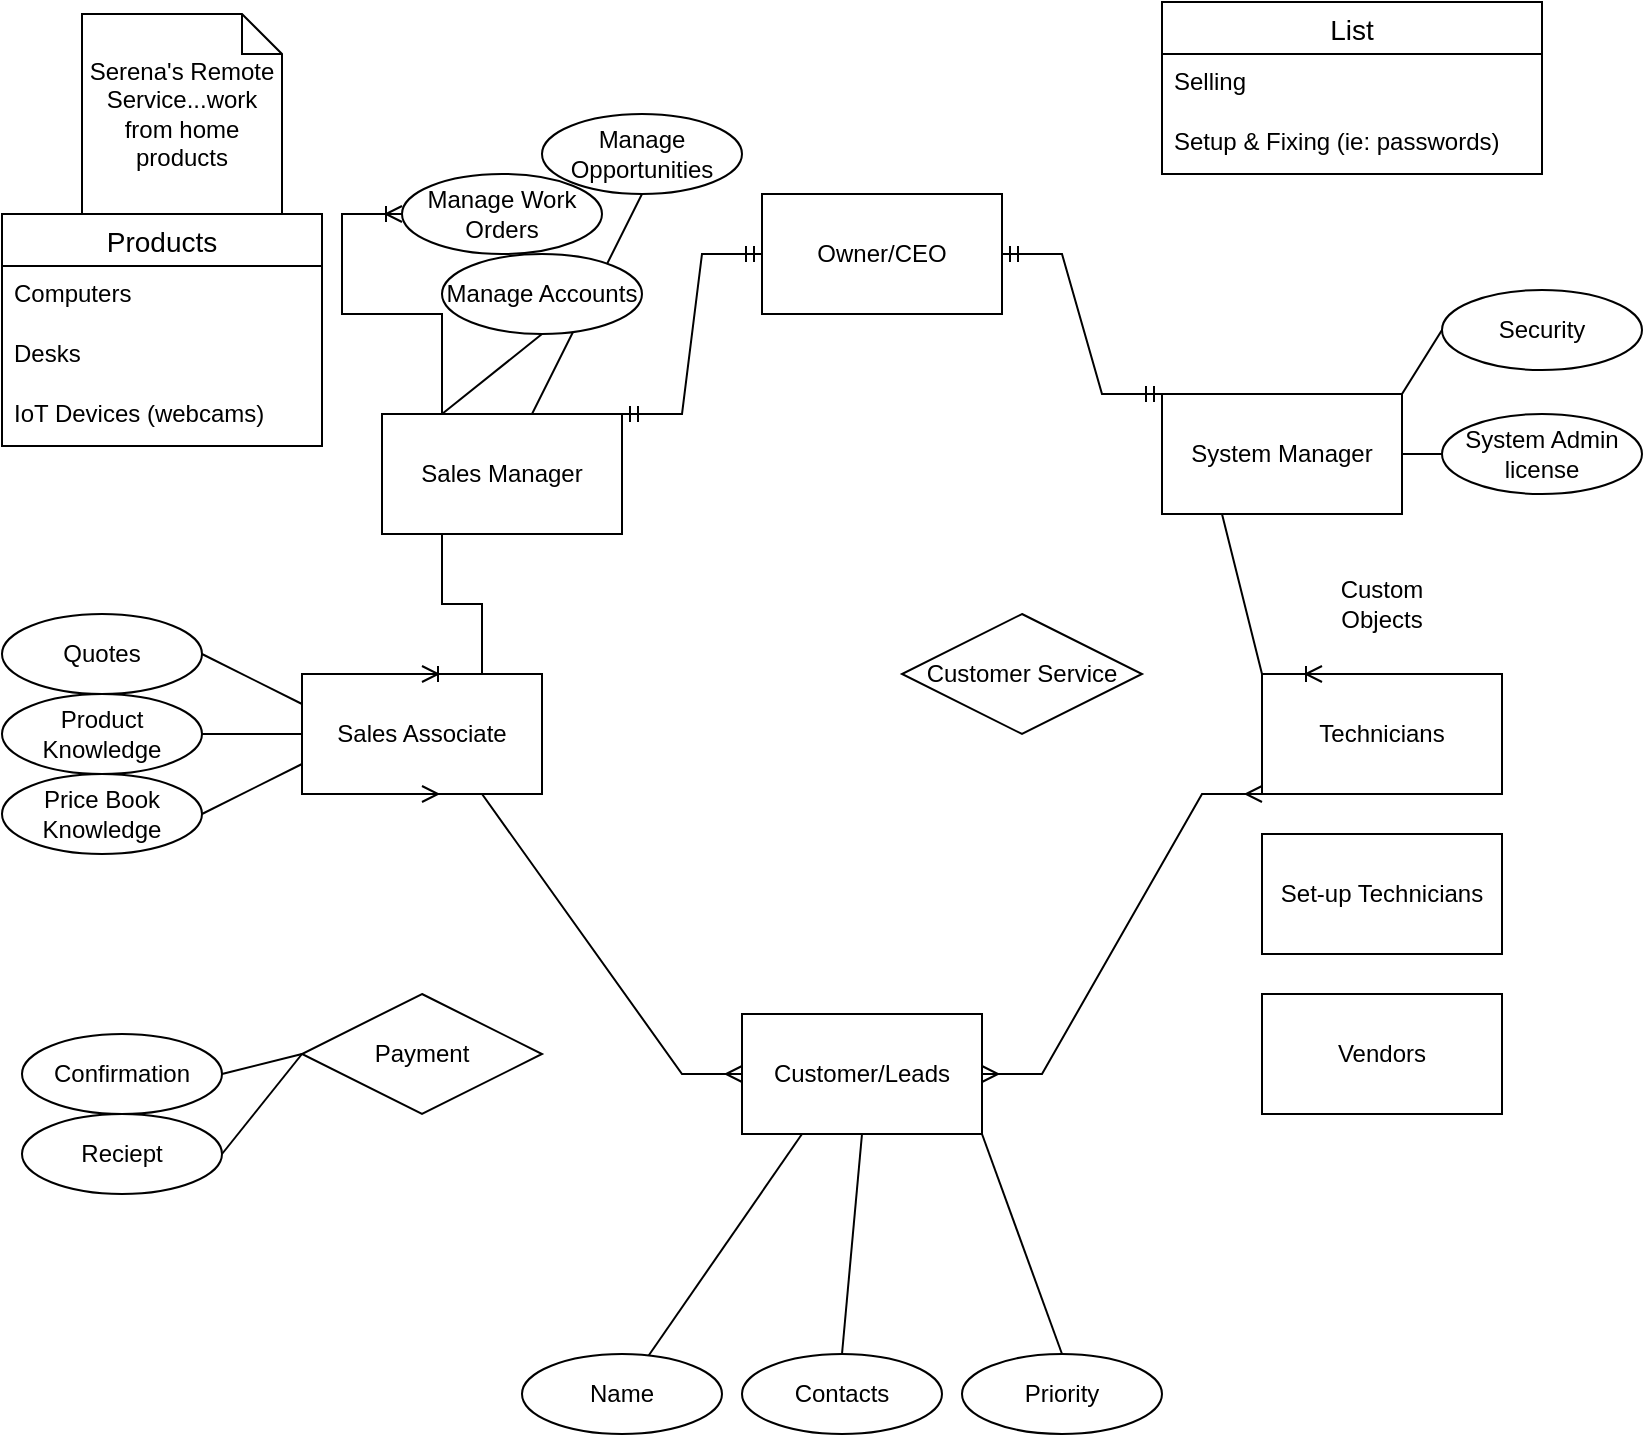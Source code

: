 <mxfile version="17.2.5" type="device"><diagram id="J9T52BqGo3mRkicX03Ux" name="Page-1"><mxGraphModel dx="836" dy="1555" grid="1" gridSize="10" guides="1" tooltips="1" connect="1" arrows="1" fold="1" page="1" pageScale="1" pageWidth="850" pageHeight="1100" math="0" shadow="0"><root><mxCell id="0"/><mxCell id="1" parent="0"/><mxCell id="nP3y8-7MF2HjquvTKuKB-5" value="Payment" style="shape=rhombus;perimeter=rhombusPerimeter;whiteSpace=wrap;html=1;align=center;" vertex="1" parent="1"><mxGeometry x="160" y="-260" width="120" height="60" as="geometry"/></mxCell><mxCell id="nP3y8-7MF2HjquvTKuKB-8" value="List" style="swimlane;fontStyle=0;childLayout=stackLayout;horizontal=1;startSize=26;horizontalStack=0;resizeParent=1;resizeParentMax=0;resizeLast=0;collapsible=1;marginBottom=0;align=center;fontSize=14;" vertex="1" parent="1"><mxGeometry x="590" y="-756" width="190" height="86" as="geometry"/></mxCell><mxCell id="nP3y8-7MF2HjquvTKuKB-9" value="Selling" style="text;strokeColor=none;fillColor=none;spacingLeft=4;spacingRight=4;overflow=hidden;rotatable=0;points=[[0,0.5],[1,0.5]];portConstraint=eastwest;fontSize=12;" vertex="1" parent="nP3y8-7MF2HjquvTKuKB-8"><mxGeometry y="26" width="190" height="30" as="geometry"/></mxCell><mxCell id="nP3y8-7MF2HjquvTKuKB-10" value="Setup &amp; Fixing (ie: passwords)" style="text;strokeColor=none;fillColor=none;spacingLeft=4;spacingRight=4;overflow=hidden;rotatable=0;points=[[0,0.5],[1,0.5]];portConstraint=eastwest;fontSize=12;" vertex="1" parent="nP3y8-7MF2HjquvTKuKB-8"><mxGeometry y="56" width="190" height="30" as="geometry"/></mxCell><mxCell id="nP3y8-7MF2HjquvTKuKB-14" value="Serena's Remote Service...work from home products" style="shape=note;size=20;whiteSpace=wrap;html=1;" vertex="1" parent="1"><mxGeometry x="50" y="-750" width="100" height="100" as="geometry"/></mxCell><mxCell id="nP3y8-7MF2HjquvTKuKB-19" value="Customer/Leads" style="rounded=0;whiteSpace=wrap;html=1;" vertex="1" parent="1"><mxGeometry x="380" y="-250" width="120" height="60" as="geometry"/></mxCell><mxCell id="nP3y8-7MF2HjquvTKuKB-22" value="System Manager" style="rounded=0;whiteSpace=wrap;html=1;" vertex="1" parent="1"><mxGeometry x="590" y="-560" width="120" height="60" as="geometry"/></mxCell><mxCell id="nP3y8-7MF2HjquvTKuKB-23" value="Technicians" style="rounded=0;whiteSpace=wrap;html=1;" vertex="1" parent="1"><mxGeometry x="640" y="-420" width="120" height="60" as="geometry"/></mxCell><mxCell id="nP3y8-7MF2HjquvTKuKB-25" value="" style="edgeStyle=entityRelationEdgeStyle;fontSize=12;html=1;endArrow=ERoneToMany;rounded=0;exitX=0;exitY=1;exitDx=0;exitDy=0;entryX=0.25;entryY=0;entryDx=0;entryDy=0;" edge="1" parent="1" source="nP3y8-7MF2HjquvTKuKB-22" target="nP3y8-7MF2HjquvTKuKB-23"><mxGeometry width="100" height="100" relative="1" as="geometry"><mxPoint x="460" y="-250" as="sourcePoint"/><mxPoint x="560" y="-350" as="targetPoint"/></mxGeometry></mxCell><mxCell id="nP3y8-7MF2HjquvTKuKB-29" value="Name" style="ellipse;whiteSpace=wrap;html=1;align=center;" vertex="1" parent="1"><mxGeometry x="270" y="-80" width="100" height="40" as="geometry"/></mxCell><mxCell id="nP3y8-7MF2HjquvTKuKB-30" value="Contacts" style="ellipse;whiteSpace=wrap;html=1;align=center;" vertex="1" parent="1"><mxGeometry x="380" y="-80" width="100" height="40" as="geometry"/></mxCell><mxCell id="nP3y8-7MF2HjquvTKuKB-31" value="Priority" style="ellipse;whiteSpace=wrap;html=1;align=center;" vertex="1" parent="1"><mxGeometry x="490" y="-80" width="100" height="40" as="geometry"/></mxCell><mxCell id="nP3y8-7MF2HjquvTKuKB-32" value="" style="endArrow=none;html=1;rounded=0;entryX=0.25;entryY=1;entryDx=0;entryDy=0;" edge="1" parent="1" source="nP3y8-7MF2HjquvTKuKB-29" target="nP3y8-7MF2HjquvTKuKB-19"><mxGeometry relative="1" as="geometry"><mxPoint x="280" y="-200" as="sourcePoint"/><mxPoint x="440" y="-200" as="targetPoint"/></mxGeometry></mxCell><mxCell id="nP3y8-7MF2HjquvTKuKB-33" value="" style="endArrow=none;html=1;rounded=0;entryX=0.5;entryY=1;entryDx=0;entryDy=0;exitX=0.5;exitY=0;exitDx=0;exitDy=0;" edge="1" parent="1" source="nP3y8-7MF2HjquvTKuKB-30" target="nP3y8-7MF2HjquvTKuKB-19"><mxGeometry relative="1" as="geometry"><mxPoint x="280" y="-200" as="sourcePoint"/><mxPoint x="440" y="-200" as="targetPoint"/></mxGeometry></mxCell><mxCell id="nP3y8-7MF2HjquvTKuKB-35" value="" style="endArrow=none;html=1;rounded=0;entryX=1;entryY=1;entryDx=0;entryDy=0;exitX=0.5;exitY=0;exitDx=0;exitDy=0;" edge="1" parent="1" source="nP3y8-7MF2HjquvTKuKB-31" target="nP3y8-7MF2HjquvTKuKB-19"><mxGeometry relative="1" as="geometry"><mxPoint x="280" y="-200" as="sourcePoint"/><mxPoint x="440" y="-200" as="targetPoint"/></mxGeometry></mxCell><mxCell id="nP3y8-7MF2HjquvTKuKB-37" value="System Admin license" style="ellipse;whiteSpace=wrap;html=1;align=center;" vertex="1" parent="1"><mxGeometry x="730" y="-550" width="100" height="40" as="geometry"/></mxCell><mxCell id="nP3y8-7MF2HjquvTKuKB-40" value="Sales Associate" style="rounded=0;whiteSpace=wrap;html=1;" vertex="1" parent="1"><mxGeometry x="160" y="-420" width="120" height="60" as="geometry"/></mxCell><mxCell id="nP3y8-7MF2HjquvTKuKB-41" value="Sales Manager" style="rounded=0;whiteSpace=wrap;html=1;" vertex="1" parent="1"><mxGeometry x="200" y="-550" width="120" height="60" as="geometry"/></mxCell><mxCell id="nP3y8-7MF2HjquvTKuKB-42" value="Owner/CEO" style="rounded=0;whiteSpace=wrap;html=1;" vertex="1" parent="1"><mxGeometry x="390" y="-660" width="120" height="60" as="geometry"/></mxCell><mxCell id="nP3y8-7MF2HjquvTKuKB-43" value="Customer Service" style="shape=rhombus;perimeter=rhombusPerimeter;whiteSpace=wrap;html=1;align=center;" vertex="1" parent="1"><mxGeometry x="460" y="-450" width="120" height="60" as="geometry"/></mxCell><mxCell id="nP3y8-7MF2HjquvTKuKB-44" value="Reciept" style="ellipse;whiteSpace=wrap;html=1;align=center;" vertex="1" parent="1"><mxGeometry x="20" y="-200" width="100" height="40" as="geometry"/></mxCell><mxCell id="nP3y8-7MF2HjquvTKuKB-45" value="Confirmation" style="ellipse;whiteSpace=wrap;html=1;align=center;" vertex="1" parent="1"><mxGeometry x="20" y="-240" width="100" height="40" as="geometry"/></mxCell><mxCell id="nP3y8-7MF2HjquvTKuKB-46" value="" style="endArrow=none;html=1;rounded=0;exitX=1;exitY=0.5;exitDx=0;exitDy=0;entryX=0;entryY=0.5;entryDx=0;entryDy=0;" edge="1" parent="1" source="nP3y8-7MF2HjquvTKuKB-45" target="nP3y8-7MF2HjquvTKuKB-5"><mxGeometry relative="1" as="geometry"><mxPoint x="310" y="-250" as="sourcePoint"/><mxPoint x="470" y="-250" as="targetPoint"/></mxGeometry></mxCell><mxCell id="nP3y8-7MF2HjquvTKuKB-47" value="" style="endArrow=none;html=1;rounded=0;exitX=1;exitY=0.5;exitDx=0;exitDy=0;entryX=0;entryY=0.5;entryDx=0;entryDy=0;" edge="1" parent="1" source="nP3y8-7MF2HjquvTKuKB-44" target="nP3y8-7MF2HjquvTKuKB-5"><mxGeometry relative="1" as="geometry"><mxPoint x="310" y="-250" as="sourcePoint"/><mxPoint x="470" y="-250" as="targetPoint"/><Array as="points"/></mxGeometry></mxCell><mxCell id="nP3y8-7MF2HjquvTKuKB-49" value="" style="edgeStyle=entityRelationEdgeStyle;fontSize=12;html=1;endArrow=ERmandOne;startArrow=ERmandOne;rounded=0;entryX=0;entryY=0.5;entryDx=0;entryDy=0;exitX=1;exitY=0;exitDx=0;exitDy=0;" edge="1" parent="1" source="nP3y8-7MF2HjquvTKuKB-41" target="nP3y8-7MF2HjquvTKuKB-42"><mxGeometry width="100" height="100" relative="1" as="geometry"><mxPoint x="290" y="-410" as="sourcePoint"/><mxPoint x="390" y="-510" as="targetPoint"/></mxGeometry></mxCell><mxCell id="nP3y8-7MF2HjquvTKuKB-50" value="" style="edgeStyle=entityRelationEdgeStyle;fontSize=12;html=1;endArrow=ERmandOne;startArrow=ERmandOne;rounded=0;entryX=1;entryY=0.5;entryDx=0;entryDy=0;exitX=0;exitY=0;exitDx=0;exitDy=0;" edge="1" parent="1" source="nP3y8-7MF2HjquvTKuKB-22" target="nP3y8-7MF2HjquvTKuKB-42"><mxGeometry width="100" height="100" relative="1" as="geometry"><mxPoint x="290" y="-410" as="sourcePoint"/><mxPoint x="390" y="-510" as="targetPoint"/></mxGeometry></mxCell><mxCell id="nP3y8-7MF2HjquvTKuKB-51" value="" style="edgeStyle=entityRelationEdgeStyle;fontSize=12;html=1;endArrow=ERoneToMany;rounded=0;exitX=0.5;exitY=1;exitDx=0;exitDy=0;entryX=0.5;entryY=0;entryDx=0;entryDy=0;" edge="1" parent="1" source="nP3y8-7MF2HjquvTKuKB-41" target="nP3y8-7MF2HjquvTKuKB-40"><mxGeometry width="100" height="100" relative="1" as="geometry"><mxPoint x="290" y="-410" as="sourcePoint"/><mxPoint x="380" y="-420" as="targetPoint"/></mxGeometry></mxCell><mxCell id="nP3y8-7MF2HjquvTKuKB-53" value="" style="edgeStyle=entityRelationEdgeStyle;fontSize=12;html=1;endArrow=ERmany;startArrow=ERmany;rounded=0;entryX=0;entryY=1;entryDx=0;entryDy=0;exitX=1;exitY=0.5;exitDx=0;exitDy=0;" edge="1" parent="1" source="nP3y8-7MF2HjquvTKuKB-19" target="nP3y8-7MF2HjquvTKuKB-23"><mxGeometry width="100" height="100" relative="1" as="geometry"><mxPoint x="290" y="-280" as="sourcePoint"/><mxPoint x="390" y="-380" as="targetPoint"/></mxGeometry></mxCell><mxCell id="nP3y8-7MF2HjquvTKuKB-54" value="" style="edgeStyle=entityRelationEdgeStyle;fontSize=12;html=1;endArrow=ERmany;startArrow=ERmany;rounded=0;entryX=0;entryY=0.5;entryDx=0;entryDy=0;exitX=0.5;exitY=1;exitDx=0;exitDy=0;" edge="1" parent="1" source="nP3y8-7MF2HjquvTKuKB-40" target="nP3y8-7MF2HjquvTKuKB-19"><mxGeometry width="100" height="100" relative="1" as="geometry"><mxPoint x="530" y="-210" as="sourcePoint"/><mxPoint x="650" y="-350" as="targetPoint"/></mxGeometry></mxCell><mxCell id="nP3y8-7MF2HjquvTKuKB-55" value="" style="endArrow=none;html=1;rounded=0;entryX=0;entryY=0.5;entryDx=0;entryDy=0;exitX=1;exitY=0.5;exitDx=0;exitDy=0;" edge="1" parent="1" source="nP3y8-7MF2HjquvTKuKB-22" target="nP3y8-7MF2HjquvTKuKB-37"><mxGeometry relative="1" as="geometry"><mxPoint x="510" y="-460" as="sourcePoint"/><mxPoint x="670" y="-460" as="targetPoint"/></mxGeometry></mxCell><mxCell id="nP3y8-7MF2HjquvTKuKB-56" value="Products" style="swimlane;fontStyle=0;childLayout=stackLayout;horizontal=1;startSize=26;horizontalStack=0;resizeParent=1;resizeParentMax=0;resizeLast=0;collapsible=1;marginBottom=0;align=center;fontSize=14;" vertex="1" parent="1"><mxGeometry x="10" y="-650" width="160" height="116" as="geometry"/></mxCell><mxCell id="nP3y8-7MF2HjquvTKuKB-57" value="Computers" style="text;strokeColor=none;fillColor=none;spacingLeft=4;spacingRight=4;overflow=hidden;rotatable=0;points=[[0,0.5],[1,0.5]];portConstraint=eastwest;fontSize=12;" vertex="1" parent="nP3y8-7MF2HjquvTKuKB-56"><mxGeometry y="26" width="160" height="30" as="geometry"/></mxCell><mxCell id="nP3y8-7MF2HjquvTKuKB-58" value="Desks" style="text;strokeColor=none;fillColor=none;spacingLeft=4;spacingRight=4;overflow=hidden;rotatable=0;points=[[0,0.5],[1,0.5]];portConstraint=eastwest;fontSize=12;" vertex="1" parent="nP3y8-7MF2HjquvTKuKB-56"><mxGeometry y="56" width="160" height="30" as="geometry"/></mxCell><mxCell id="nP3y8-7MF2HjquvTKuKB-59" value="IoT Devices (webcams)" style="text;strokeColor=none;fillColor=none;spacingLeft=4;spacingRight=4;overflow=hidden;rotatable=0;points=[[0,0.5],[1,0.5]];portConstraint=eastwest;fontSize=12;" vertex="1" parent="nP3y8-7MF2HjquvTKuKB-56"><mxGeometry y="86" width="160" height="30" as="geometry"/></mxCell><mxCell id="nP3y8-7MF2HjquvTKuKB-60" value="Quotes" style="ellipse;whiteSpace=wrap;html=1;align=center;" vertex="1" parent="1"><mxGeometry x="10" y="-450" width="100" height="40" as="geometry"/></mxCell><mxCell id="nP3y8-7MF2HjquvTKuKB-61" value="" style="endArrow=none;html=1;rounded=0;entryX=0;entryY=0.25;entryDx=0;entryDy=0;exitX=1;exitY=0.5;exitDx=0;exitDy=0;" edge="1" parent="1" source="nP3y8-7MF2HjquvTKuKB-60" target="nP3y8-7MF2HjquvTKuKB-40"><mxGeometry relative="1" as="geometry"><mxPoint x="280" y="-500" as="sourcePoint"/><mxPoint x="440" y="-500" as="targetPoint"/></mxGeometry></mxCell><mxCell id="nP3y8-7MF2HjquvTKuKB-62" value="Product Knowledge" style="ellipse;whiteSpace=wrap;html=1;align=center;" vertex="1" parent="1"><mxGeometry x="10" y="-410" width="100" height="40" as="geometry"/></mxCell><mxCell id="nP3y8-7MF2HjquvTKuKB-63" value="" style="endArrow=none;html=1;rounded=0;exitX=1;exitY=0.5;exitDx=0;exitDy=0;entryX=0;entryY=0.5;entryDx=0;entryDy=0;" edge="1" parent="1" source="nP3y8-7MF2HjquvTKuKB-62" target="nP3y8-7MF2HjquvTKuKB-40"><mxGeometry relative="1" as="geometry"><mxPoint x="330" y="-410" as="sourcePoint"/><mxPoint x="490" y="-410" as="targetPoint"/></mxGeometry></mxCell><mxCell id="nP3y8-7MF2HjquvTKuKB-64" value="Price Book Knowledge" style="ellipse;whiteSpace=wrap;html=1;align=center;" vertex="1" parent="1"><mxGeometry x="10" y="-370" width="100" height="40" as="geometry"/></mxCell><mxCell id="nP3y8-7MF2HjquvTKuKB-65" value="" style="endArrow=none;html=1;rounded=0;exitX=1;exitY=0.5;exitDx=0;exitDy=0;entryX=0;entryY=0.75;entryDx=0;entryDy=0;" edge="1" parent="1" source="nP3y8-7MF2HjquvTKuKB-64" target="nP3y8-7MF2HjquvTKuKB-40"><mxGeometry relative="1" as="geometry"><mxPoint x="330" y="-330" as="sourcePoint"/><mxPoint x="490" y="-330" as="targetPoint"/></mxGeometry></mxCell><mxCell id="nP3y8-7MF2HjquvTKuKB-66" value="Manage Opportunities" style="ellipse;whiteSpace=wrap;html=1;align=center;" vertex="1" parent="1"><mxGeometry x="280" y="-700" width="100" height="40" as="geometry"/></mxCell><mxCell id="nP3y8-7MF2HjquvTKuKB-67" value="" style="endArrow=none;html=1;rounded=0;exitX=0.5;exitY=1;exitDx=0;exitDy=0;" edge="1" parent="1" source="nP3y8-7MF2HjquvTKuKB-66" target="nP3y8-7MF2HjquvTKuKB-41"><mxGeometry relative="1" as="geometry"><mxPoint x="330" y="-510" as="sourcePoint"/><mxPoint x="490" y="-510" as="targetPoint"/></mxGeometry></mxCell><mxCell id="nP3y8-7MF2HjquvTKuKB-69" value="Manage Work Orders" style="ellipse;whiteSpace=wrap;html=1;align=center;" vertex="1" parent="1"><mxGeometry x="210" y="-670" width="100" height="40" as="geometry"/></mxCell><mxCell id="nP3y8-7MF2HjquvTKuKB-70" value="" style="edgeStyle=entityRelationEdgeStyle;fontSize=12;html=1;endArrow=ERoneToMany;rounded=0;entryX=0;entryY=0.5;entryDx=0;entryDy=0;exitX=0;exitY=0;exitDx=0;exitDy=0;" edge="1" parent="1" source="nP3y8-7MF2HjquvTKuKB-41" target="nP3y8-7MF2HjquvTKuKB-69"><mxGeometry width="100" height="100" relative="1" as="geometry"><mxPoint x="360" y="-480" as="sourcePoint"/><mxPoint x="460" y="-580" as="targetPoint"/></mxGeometry></mxCell><mxCell id="nP3y8-7MF2HjquvTKuKB-71" value="Security" style="ellipse;whiteSpace=wrap;html=1;align=center;" vertex="1" parent="1"><mxGeometry x="730" y="-612" width="100" height="40" as="geometry"/></mxCell><mxCell id="nP3y8-7MF2HjquvTKuKB-72" value="" style="endArrow=none;html=1;rounded=0;entryX=0;entryY=0.5;entryDx=0;entryDy=0;exitX=1;exitY=0;exitDx=0;exitDy=0;" edge="1" parent="1" source="nP3y8-7MF2HjquvTKuKB-22" target="nP3y8-7MF2HjquvTKuKB-71"><mxGeometry relative="1" as="geometry"><mxPoint x="330" y="-410" as="sourcePoint"/><mxPoint x="490" y="-410" as="targetPoint"/></mxGeometry></mxCell><mxCell id="nP3y8-7MF2HjquvTKuKB-73" value="Manage Accounts" style="ellipse;whiteSpace=wrap;html=1;align=center;" vertex="1" parent="1"><mxGeometry x="230" y="-630" width="100" height="40" as="geometry"/></mxCell><mxCell id="nP3y8-7MF2HjquvTKuKB-74" value="" style="endArrow=none;html=1;rounded=0;exitX=0.25;exitY=0;exitDx=0;exitDy=0;entryX=0.5;entryY=1;entryDx=0;entryDy=0;" edge="1" parent="1" source="nP3y8-7MF2HjquvTKuKB-41" target="nP3y8-7MF2HjquvTKuKB-73"><mxGeometry relative="1" as="geometry"><mxPoint x="330" y="-510" as="sourcePoint"/><mxPoint x="490" y="-510" as="targetPoint"/></mxGeometry></mxCell><mxCell id="nP3y8-7MF2HjquvTKuKB-75" value="Set-up Technicians" style="rounded=0;whiteSpace=wrap;html=1;" vertex="1" parent="1"><mxGeometry x="640" y="-340" width="120" height="60" as="geometry"/></mxCell><mxCell id="nP3y8-7MF2HjquvTKuKB-76" value="Vendors" style="rounded=0;whiteSpace=wrap;html=1;" vertex="1" parent="1"><mxGeometry x="640" y="-260" width="120" height="60" as="geometry"/></mxCell><mxCell id="nP3y8-7MF2HjquvTKuKB-77" value="Custom Objects" style="text;html=1;strokeColor=none;fillColor=none;align=center;verticalAlign=middle;whiteSpace=wrap;rounded=0;" vertex="1" parent="1"><mxGeometry x="670" y="-470" width="60" height="30" as="geometry"/></mxCell></root></mxGraphModel></diagram></mxfile>